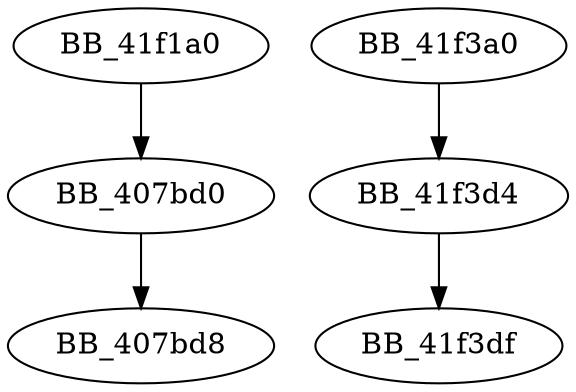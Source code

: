 DiGraph sub_41F3A0{
BB_407bd0->BB_407bd8
BB_41f1a0->BB_407bd0
BB_41f3a0->BB_41f3d4
BB_41f3d4->BB_41f3df
}
